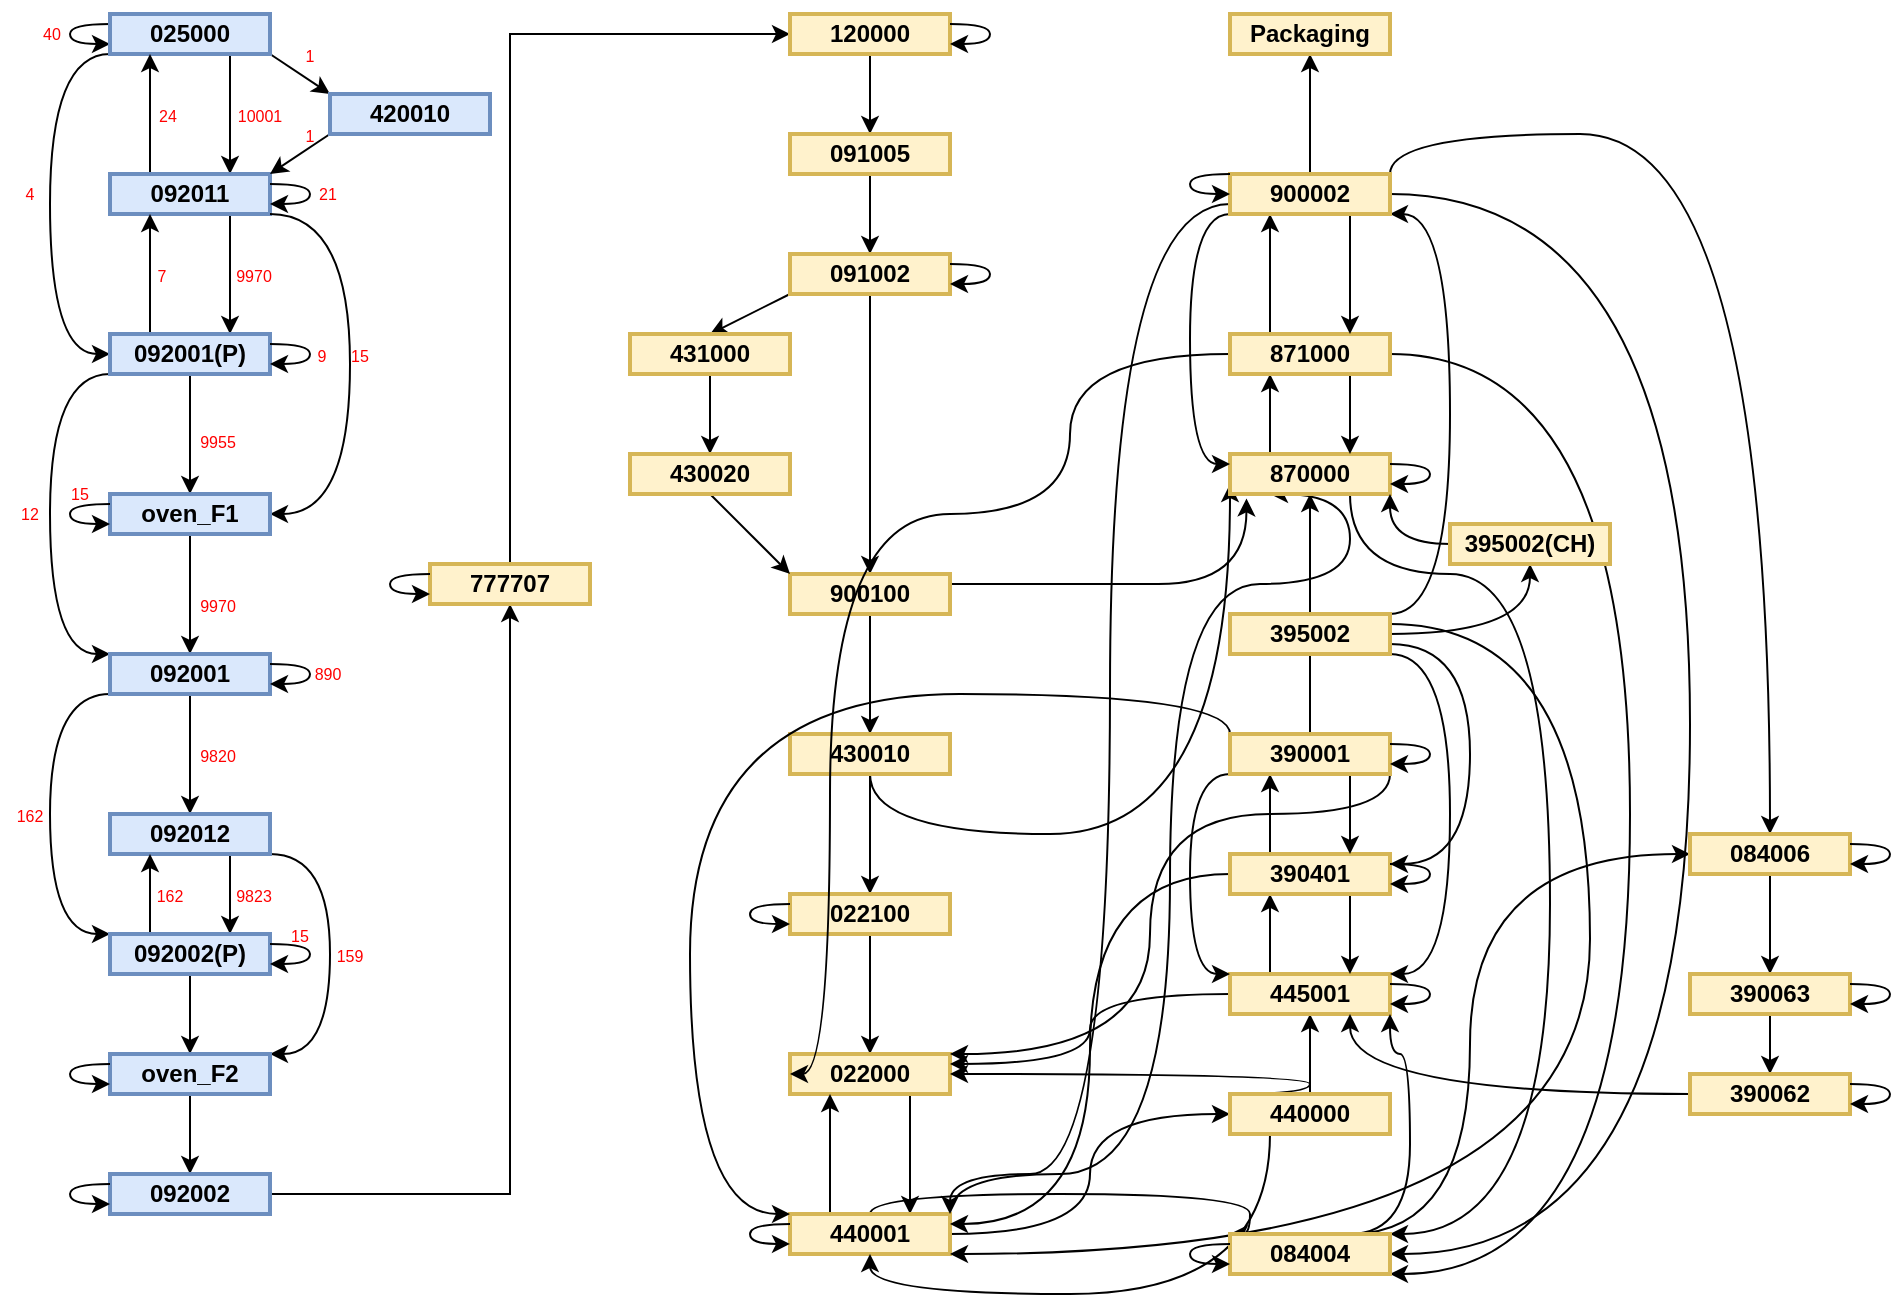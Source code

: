 <mxfile version="16.6.7" type="github">
  <diagram name="Page-1" id="42789a77-a242-8287-6e28-9cd8cfd52e62">
    <mxGraphModel dx="981" dy="508" grid="1" gridSize="10" guides="1" tooltips="1" connect="1" arrows="1" fold="1" page="1" pageScale="1" pageWidth="1100" pageHeight="850" background="none" math="0" shadow="0">
      <root>
        <mxCell id="0" />
        <mxCell id="1" parent="0" />
        <mxCell id="kYnOUyKq17uiCrWHGg6R-2" style="edgeStyle=orthogonalEdgeStyle;rounded=0;orthogonalLoop=1;jettySize=auto;html=1;entryX=0.75;entryY=0;entryDx=0;entryDy=0;exitX=0.75;exitY=1;exitDx=0;exitDy=0;" edge="1" parent="1" source="kYnOUyKq17uiCrWHGg6R-1" target="kYnOUyKq17uiCrWHGg6R-3">
          <mxGeometry relative="1" as="geometry">
            <mxPoint x="110" y="240" as="targetPoint" />
          </mxGeometry>
        </mxCell>
        <mxCell id="kYnOUyKq17uiCrWHGg6R-13" style="rounded=0;orthogonalLoop=1;jettySize=auto;html=1;exitX=1;exitY=1;exitDx=0;exitDy=0;entryX=0;entryY=0;entryDx=0;entryDy=0;" edge="1" parent="1" source="kYnOUyKq17uiCrWHGg6R-1" target="kYnOUyKq17uiCrWHGg6R-12">
          <mxGeometry relative="1" as="geometry" />
        </mxCell>
        <mxCell id="kYnOUyKq17uiCrWHGg6R-69" style="rounded=0;orthogonalLoop=1;jettySize=auto;html=1;strokeWidth=1;exitX=0;exitY=0.25;exitDx=0;exitDy=0;entryX=0;entryY=0.75;entryDx=0;entryDy=0;edgeStyle=orthogonalEdgeStyle;curved=1;" edge="1" parent="1" source="kYnOUyKq17uiCrWHGg6R-1" target="kYnOUyKq17uiCrWHGg6R-1">
          <mxGeometry relative="1" as="geometry">
            <mxPoint x="30" y="160" as="targetPoint" />
            <Array as="points">
              <mxPoint x="60" y="145" />
              <mxPoint x="60" y="155" />
            </Array>
          </mxGeometry>
        </mxCell>
        <mxCell id="kYnOUyKq17uiCrWHGg6R-75" style="edgeStyle=orthogonalEdgeStyle;rounded=0;orthogonalLoop=1;jettySize=auto;html=1;entryX=0;entryY=0.5;entryDx=0;entryDy=0;strokeWidth=1;curved=1;" edge="1" parent="1" source="kYnOUyKq17uiCrWHGg6R-1" target="kYnOUyKq17uiCrWHGg6R-4">
          <mxGeometry relative="1" as="geometry">
            <Array as="points">
              <mxPoint x="50" y="160" />
              <mxPoint x="50" y="310" />
            </Array>
          </mxGeometry>
        </mxCell>
        <mxCell id="kYnOUyKq17uiCrWHGg6R-1" value="&lt;b&gt;025000&lt;/b&gt;" style="rounded=0;whiteSpace=wrap;html=1;fillColor=#dae8fc;strokeColor=#6c8ebf;strokeWidth=2;" vertex="1" parent="1">
          <mxGeometry x="80" y="140" width="80" height="20" as="geometry" />
        </mxCell>
        <mxCell id="kYnOUyKq17uiCrWHGg6R-5" style="edgeStyle=orthogonalEdgeStyle;rounded=0;orthogonalLoop=1;jettySize=auto;html=1;exitX=0.75;exitY=1;exitDx=0;exitDy=0;entryX=0.75;entryY=0;entryDx=0;entryDy=0;" edge="1" parent="1" source="kYnOUyKq17uiCrWHGg6R-3" target="kYnOUyKq17uiCrWHGg6R-4">
          <mxGeometry relative="1" as="geometry" />
        </mxCell>
        <mxCell id="kYnOUyKq17uiCrWHGg6R-76" style="edgeStyle=orthogonalEdgeStyle;curved=1;rounded=0;orthogonalLoop=1;jettySize=auto;html=1;entryX=0.25;entryY=1;entryDx=0;entryDy=0;strokeWidth=1;exitX=0.25;exitY=0;exitDx=0;exitDy=0;" edge="1" parent="1" source="kYnOUyKq17uiCrWHGg6R-3" target="kYnOUyKq17uiCrWHGg6R-1">
          <mxGeometry relative="1" as="geometry" />
        </mxCell>
        <mxCell id="kYnOUyKq17uiCrWHGg6R-3" value="&lt;b&gt;092011&lt;/b&gt;" style="rounded=0;whiteSpace=wrap;html=1;fillColor=#dae8fc;strokeColor=#6c8ebf;strokeWidth=2;" vertex="1" parent="1">
          <mxGeometry x="80" y="220" width="80" height="20" as="geometry" />
        </mxCell>
        <mxCell id="kYnOUyKq17uiCrWHGg6R-15" style="edgeStyle=none;rounded=0;orthogonalLoop=1;jettySize=auto;html=1;exitX=0.5;exitY=1;exitDx=0;exitDy=0;entryX=0.5;entryY=0;entryDx=0;entryDy=0;" edge="1" parent="1" source="kYnOUyKq17uiCrWHGg6R-4" target="kYnOUyKq17uiCrWHGg6R-6">
          <mxGeometry relative="1" as="geometry" />
        </mxCell>
        <mxCell id="kYnOUyKq17uiCrWHGg6R-77" style="edgeStyle=orthogonalEdgeStyle;curved=1;rounded=0;orthogonalLoop=1;jettySize=auto;html=1;entryX=1;entryY=0.5;entryDx=0;entryDy=0;strokeWidth=1;exitX=1;exitY=1;exitDx=0;exitDy=0;" edge="1" parent="1" source="kYnOUyKq17uiCrWHGg6R-3" target="kYnOUyKq17uiCrWHGg6R-6">
          <mxGeometry relative="1" as="geometry">
            <mxPoint x="150" y="240" as="sourcePoint" />
            <Array as="points">
              <mxPoint x="200" y="240" />
              <mxPoint x="200" y="390" />
            </Array>
          </mxGeometry>
        </mxCell>
        <mxCell id="kYnOUyKq17uiCrWHGg6R-80" style="edgeStyle=orthogonalEdgeStyle;curved=1;rounded=0;orthogonalLoop=1;jettySize=auto;html=1;entryX=0.25;entryY=1;entryDx=0;entryDy=0;strokeWidth=1;exitX=0.25;exitY=0;exitDx=0;exitDy=0;" edge="1" parent="1" source="kYnOUyKq17uiCrWHGg6R-4" target="kYnOUyKq17uiCrWHGg6R-3">
          <mxGeometry relative="1" as="geometry" />
        </mxCell>
        <mxCell id="kYnOUyKq17uiCrWHGg6R-81" style="edgeStyle=orthogonalEdgeStyle;curved=1;rounded=0;orthogonalLoop=1;jettySize=auto;html=1;entryX=0;entryY=0;entryDx=0;entryDy=0;strokeWidth=1;exitX=0;exitY=1;exitDx=0;exitDy=0;" edge="1" parent="1" source="kYnOUyKq17uiCrWHGg6R-4" target="kYnOUyKq17uiCrWHGg6R-7">
          <mxGeometry relative="1" as="geometry">
            <Array as="points">
              <mxPoint x="50" y="320" />
              <mxPoint x="50" y="460" />
            </Array>
          </mxGeometry>
        </mxCell>
        <mxCell id="kYnOUyKq17uiCrWHGg6R-4" value="&lt;b&gt;092001(P)&lt;/b&gt;" style="rounded=0;whiteSpace=wrap;html=1;fillColor=#dae8fc;strokeColor=#6c8ebf;strokeWidth=2;" vertex="1" parent="1">
          <mxGeometry x="80" y="300" width="80" height="20" as="geometry" />
        </mxCell>
        <mxCell id="kYnOUyKq17uiCrWHGg6R-16" style="edgeStyle=none;rounded=0;orthogonalLoop=1;jettySize=auto;html=1;exitX=0.5;exitY=1;exitDx=0;exitDy=0;entryX=0.5;entryY=0;entryDx=0;entryDy=0;" edge="1" parent="1" source="kYnOUyKq17uiCrWHGg6R-6" target="kYnOUyKq17uiCrWHGg6R-7">
          <mxGeometry relative="1" as="geometry" />
        </mxCell>
        <mxCell id="kYnOUyKq17uiCrWHGg6R-6" value="&lt;b&gt;oven_F1&lt;/b&gt;" style="rounded=0;whiteSpace=wrap;html=1;fillColor=#dae8fc;strokeColor=#6c8ebf;strokeWidth=2;" vertex="1" parent="1">
          <mxGeometry x="80" y="380" width="80" height="20" as="geometry" />
        </mxCell>
        <mxCell id="kYnOUyKq17uiCrWHGg6R-17" style="edgeStyle=elbowEdgeStyle;rounded=0;orthogonalLoop=1;jettySize=auto;html=1;exitX=0.5;exitY=1;exitDx=0;exitDy=0;entryX=0.5;entryY=0;entryDx=0;entryDy=0;" edge="1" parent="1" source="kYnOUyKq17uiCrWHGg6R-7" target="kYnOUyKq17uiCrWHGg6R-8">
          <mxGeometry relative="1" as="geometry" />
        </mxCell>
        <mxCell id="kYnOUyKq17uiCrWHGg6R-85" style="edgeStyle=orthogonalEdgeStyle;curved=1;rounded=0;orthogonalLoop=1;jettySize=auto;html=1;entryX=0;entryY=0;entryDx=0;entryDy=0;strokeWidth=1;exitX=0;exitY=1;exitDx=0;exitDy=0;" edge="1" parent="1" source="kYnOUyKq17uiCrWHGg6R-7" target="kYnOUyKq17uiCrWHGg6R-9">
          <mxGeometry relative="1" as="geometry">
            <Array as="points">
              <mxPoint x="50" y="480" />
              <mxPoint x="50" y="600" />
            </Array>
          </mxGeometry>
        </mxCell>
        <mxCell id="kYnOUyKq17uiCrWHGg6R-7" value="&lt;b&gt;092001&lt;/b&gt;" style="rounded=0;whiteSpace=wrap;html=1;fillColor=#dae8fc;strokeColor=#6c8ebf;strokeWidth=2;" vertex="1" parent="1">
          <mxGeometry x="80" y="460" width="80" height="20" as="geometry" />
        </mxCell>
        <mxCell id="kYnOUyKq17uiCrWHGg6R-19" style="edgeStyle=elbowEdgeStyle;rounded=0;orthogonalLoop=1;jettySize=auto;html=1;entryX=0.75;entryY=0;entryDx=0;entryDy=0;exitX=0.75;exitY=1;exitDx=0;exitDy=0;" edge="1" parent="1" source="kYnOUyKq17uiCrWHGg6R-8" target="kYnOUyKq17uiCrWHGg6R-9">
          <mxGeometry relative="1" as="geometry" />
        </mxCell>
        <mxCell id="kYnOUyKq17uiCrWHGg6R-86" style="edgeStyle=orthogonalEdgeStyle;curved=1;rounded=0;orthogonalLoop=1;jettySize=auto;html=1;entryX=1;entryY=0;entryDx=0;entryDy=0;strokeWidth=1;exitX=1;exitY=1;exitDx=0;exitDy=0;" edge="1" parent="1" source="kYnOUyKq17uiCrWHGg6R-8" target="kYnOUyKq17uiCrWHGg6R-10">
          <mxGeometry relative="1" as="geometry">
            <Array as="points">
              <mxPoint x="190" y="560" />
              <mxPoint x="190" y="660" />
            </Array>
          </mxGeometry>
        </mxCell>
        <mxCell id="kYnOUyKq17uiCrWHGg6R-8" value="&lt;b&gt;092012&lt;/b&gt;" style="rounded=0;whiteSpace=wrap;html=1;fillColor=#dae8fc;strokeColor=#6c8ebf;strokeWidth=2;" vertex="1" parent="1">
          <mxGeometry x="80" y="540" width="80" height="20" as="geometry" />
        </mxCell>
        <mxCell id="kYnOUyKq17uiCrWHGg6R-20" style="edgeStyle=elbowEdgeStyle;rounded=0;orthogonalLoop=1;jettySize=auto;html=1;entryX=0.5;entryY=0;entryDx=0;entryDy=0;" edge="1" parent="1" source="kYnOUyKq17uiCrWHGg6R-9" target="kYnOUyKq17uiCrWHGg6R-10">
          <mxGeometry relative="1" as="geometry" />
        </mxCell>
        <mxCell id="kYnOUyKq17uiCrWHGg6R-88" style="edgeStyle=orthogonalEdgeStyle;curved=1;rounded=0;orthogonalLoop=1;jettySize=auto;html=1;entryX=0.25;entryY=1;entryDx=0;entryDy=0;strokeWidth=1;exitX=0.25;exitY=0;exitDx=0;exitDy=0;" edge="1" parent="1" source="kYnOUyKq17uiCrWHGg6R-9" target="kYnOUyKq17uiCrWHGg6R-8">
          <mxGeometry relative="1" as="geometry" />
        </mxCell>
        <mxCell id="kYnOUyKq17uiCrWHGg6R-9" value="&lt;b&gt;092002(P)&lt;/b&gt;" style="rounded=0;whiteSpace=wrap;html=1;fillColor=#dae8fc;strokeColor=#6c8ebf;strokeWidth=2;" vertex="1" parent="1">
          <mxGeometry x="80" y="600" width="80" height="20" as="geometry" />
        </mxCell>
        <mxCell id="kYnOUyKq17uiCrWHGg6R-21" style="edgeStyle=elbowEdgeStyle;rounded=0;orthogonalLoop=1;jettySize=auto;html=1;entryX=0.5;entryY=0;entryDx=0;entryDy=0;" edge="1" parent="1" source="kYnOUyKq17uiCrWHGg6R-10" target="kYnOUyKq17uiCrWHGg6R-11">
          <mxGeometry relative="1" as="geometry" />
        </mxCell>
        <mxCell id="kYnOUyKq17uiCrWHGg6R-10" value="&lt;b&gt;oven_F2&lt;/b&gt;" style="rounded=0;whiteSpace=wrap;html=1;fillColor=#dae8fc;strokeColor=#6c8ebf;strokeWidth=2;" vertex="1" parent="1">
          <mxGeometry x="80" y="660" width="80" height="20" as="geometry" />
        </mxCell>
        <mxCell id="kYnOUyKq17uiCrWHGg6R-23" style="edgeStyle=orthogonalEdgeStyle;rounded=0;orthogonalLoop=1;jettySize=auto;html=1;entryX=0.5;entryY=1;entryDx=0;entryDy=0;elbow=vertical;" edge="1" parent="1" source="kYnOUyKq17uiCrWHGg6R-11" target="kYnOUyKq17uiCrWHGg6R-22">
          <mxGeometry relative="1" as="geometry" />
        </mxCell>
        <mxCell id="kYnOUyKq17uiCrWHGg6R-11" value="&lt;b&gt;092002&lt;/b&gt;" style="rounded=0;whiteSpace=wrap;html=1;fillColor=#dae8fc;strokeColor=#6c8ebf;strokeWidth=2;" vertex="1" parent="1">
          <mxGeometry x="80" y="720" width="80" height="20" as="geometry" />
        </mxCell>
        <mxCell id="kYnOUyKq17uiCrWHGg6R-14" style="edgeStyle=none;rounded=0;orthogonalLoop=1;jettySize=auto;html=1;exitX=0;exitY=1;exitDx=0;exitDy=0;entryX=1;entryY=0;entryDx=0;entryDy=0;" edge="1" parent="1" source="kYnOUyKq17uiCrWHGg6R-12" target="kYnOUyKq17uiCrWHGg6R-3">
          <mxGeometry relative="1" as="geometry" />
        </mxCell>
        <mxCell id="kYnOUyKq17uiCrWHGg6R-12" value="&lt;b&gt;420010&lt;/b&gt;" style="rounded=0;whiteSpace=wrap;html=1;fillColor=#dae8fc;strokeColor=#6c8ebf;strokeWidth=2;" vertex="1" parent="1">
          <mxGeometry x="190" y="180" width="80" height="20" as="geometry" />
        </mxCell>
        <mxCell id="kYnOUyKq17uiCrWHGg6R-40" style="edgeStyle=orthogonalEdgeStyle;rounded=0;orthogonalLoop=1;jettySize=auto;html=1;entryX=0;entryY=0.5;entryDx=0;entryDy=0;exitX=0.5;exitY=0;exitDx=0;exitDy=0;" edge="1" parent="1" source="kYnOUyKq17uiCrWHGg6R-22" target="kYnOUyKq17uiCrWHGg6R-25">
          <mxGeometry relative="1" as="geometry" />
        </mxCell>
        <mxCell id="kYnOUyKq17uiCrWHGg6R-22" value="&lt;b&gt;777707&lt;/b&gt;" style="rounded=0;whiteSpace=wrap;html=1;fillColor=#fff2cc;strokeColor=#d6b656;strokeWidth=2;" vertex="1" parent="1">
          <mxGeometry x="240" y="415" width="80" height="20" as="geometry" />
        </mxCell>
        <mxCell id="kYnOUyKq17uiCrWHGg6R-39" style="edgeStyle=none;rounded=0;orthogonalLoop=1;jettySize=auto;html=1;entryX=0.5;entryY=0;entryDx=0;entryDy=0;elbow=vertical;" edge="1" parent="1" source="kYnOUyKq17uiCrWHGg6R-25" target="kYnOUyKq17uiCrWHGg6R-27">
          <mxGeometry relative="1" as="geometry" />
        </mxCell>
        <mxCell id="kYnOUyKq17uiCrWHGg6R-25" value="&lt;b&gt;120000&lt;/b&gt;" style="rounded=0;whiteSpace=wrap;html=1;fillColor=#fff2cc;strokeColor=#d6b656;strokeWidth=2;" vertex="1" parent="1">
          <mxGeometry x="420" y="140" width="80" height="20" as="geometry" />
        </mxCell>
        <mxCell id="kYnOUyKq17uiCrWHGg6R-38" style="edgeStyle=none;rounded=0;orthogonalLoop=1;jettySize=auto;html=1;entryX=0.5;entryY=0;entryDx=0;entryDy=0;elbow=vertical;" edge="1" parent="1" source="kYnOUyKq17uiCrWHGg6R-27" target="kYnOUyKq17uiCrWHGg6R-28">
          <mxGeometry relative="1" as="geometry" />
        </mxCell>
        <mxCell id="kYnOUyKq17uiCrWHGg6R-27" value="&lt;b&gt;091005&lt;/b&gt;" style="rounded=0;whiteSpace=wrap;html=1;fillColor=#fff2cc;strokeColor=#d6b656;strokeWidth=2;" vertex="1" parent="1">
          <mxGeometry x="420" y="200" width="80" height="20" as="geometry" />
        </mxCell>
        <mxCell id="kYnOUyKq17uiCrWHGg6R-35" style="edgeStyle=none;rounded=0;orthogonalLoop=1;jettySize=auto;html=1;entryX=0.5;entryY=0;entryDx=0;entryDy=0;elbow=vertical;exitX=0;exitY=1;exitDx=0;exitDy=0;" edge="1" parent="1" source="kYnOUyKq17uiCrWHGg6R-28" target="kYnOUyKq17uiCrWHGg6R-30">
          <mxGeometry relative="1" as="geometry" />
        </mxCell>
        <mxCell id="kYnOUyKq17uiCrWHGg6R-37" style="edgeStyle=none;rounded=0;orthogonalLoop=1;jettySize=auto;html=1;entryX=0.5;entryY=0;entryDx=0;entryDy=0;elbow=vertical;" edge="1" parent="1" source="kYnOUyKq17uiCrWHGg6R-28" target="kYnOUyKq17uiCrWHGg6R-29">
          <mxGeometry relative="1" as="geometry" />
        </mxCell>
        <mxCell id="kYnOUyKq17uiCrWHGg6R-28" value="&lt;b&gt;091002&lt;/b&gt;" style="rounded=0;whiteSpace=wrap;html=1;fillColor=#fff2cc;strokeColor=#d6b656;strokeWidth=2;" vertex="1" parent="1">
          <mxGeometry x="420" y="260" width="80" height="20" as="geometry" />
        </mxCell>
        <mxCell id="kYnOUyKq17uiCrWHGg6R-42" style="rounded=0;orthogonalLoop=1;jettySize=auto;html=1;entryX=0.5;entryY=0;entryDx=0;entryDy=0;" edge="1" parent="1" source="kYnOUyKq17uiCrWHGg6R-29" target="kYnOUyKq17uiCrWHGg6R-41">
          <mxGeometry relative="1" as="geometry" />
        </mxCell>
        <mxCell id="kYnOUyKq17uiCrWHGg6R-95" style="edgeStyle=orthogonalEdgeStyle;curved=1;rounded=0;orthogonalLoop=1;jettySize=auto;html=1;entryX=0.103;entryY=1.11;entryDx=0;entryDy=0;strokeWidth=1;entryPerimeter=0;exitX=1;exitY=0.25;exitDx=0;exitDy=0;" edge="1" parent="1" source="kYnOUyKq17uiCrWHGg6R-29" target="kYnOUyKq17uiCrWHGg6R-60">
          <mxGeometry relative="1" as="geometry">
            <mxPoint x="560" y="450" as="sourcePoint" />
            <Array as="points">
              <mxPoint x="560" y="425" />
              <mxPoint x="688" y="425" />
            </Array>
          </mxGeometry>
        </mxCell>
        <mxCell id="kYnOUyKq17uiCrWHGg6R-29" value="&lt;b&gt;900100&lt;/b&gt;" style="rounded=0;whiteSpace=wrap;html=1;fillColor=#fff2cc;strokeColor=#d6b656;strokeWidth=2;" vertex="1" parent="1">
          <mxGeometry x="420" y="420" width="80" height="20" as="geometry" />
        </mxCell>
        <mxCell id="kYnOUyKq17uiCrWHGg6R-33" style="edgeStyle=orthogonalEdgeStyle;rounded=0;orthogonalLoop=1;jettySize=auto;html=1;entryX=0.5;entryY=0;entryDx=0;entryDy=0;elbow=vertical;" edge="1" parent="1" source="kYnOUyKq17uiCrWHGg6R-30" target="kYnOUyKq17uiCrWHGg6R-31">
          <mxGeometry relative="1" as="geometry" />
        </mxCell>
        <mxCell id="kYnOUyKq17uiCrWHGg6R-30" value="&lt;b&gt;431000&lt;/b&gt;" style="rounded=0;whiteSpace=wrap;html=1;fillColor=#fff2cc;strokeColor=#d6b656;strokeWidth=2;" vertex="1" parent="1">
          <mxGeometry x="340" y="300" width="80" height="20" as="geometry" />
        </mxCell>
        <mxCell id="kYnOUyKq17uiCrWHGg6R-34" style="rounded=0;orthogonalLoop=1;jettySize=auto;html=1;entryX=0;entryY=0;entryDx=0;entryDy=0;elbow=vertical;exitX=0.5;exitY=1;exitDx=0;exitDy=0;" edge="1" parent="1" source="kYnOUyKq17uiCrWHGg6R-31" target="kYnOUyKq17uiCrWHGg6R-29">
          <mxGeometry relative="1" as="geometry" />
        </mxCell>
        <mxCell id="kYnOUyKq17uiCrWHGg6R-44" style="rounded=0;orthogonalLoop=1;jettySize=auto;html=1;entryX=0.5;entryY=0;entryDx=0;entryDy=0;exitX=0.5;exitY=1;exitDx=0;exitDy=0;" edge="1" parent="1" source="kYnOUyKq17uiCrWHGg6R-41" target="kYnOUyKq17uiCrWHGg6R-43">
          <mxGeometry relative="1" as="geometry" />
        </mxCell>
        <mxCell id="kYnOUyKq17uiCrWHGg6R-96" style="edgeStyle=orthogonalEdgeStyle;curved=1;rounded=0;orthogonalLoop=1;jettySize=auto;html=1;entryX=0;entryY=0.75;entryDx=0;entryDy=0;strokeWidth=1;" edge="1" parent="1" source="kYnOUyKq17uiCrWHGg6R-41" target="kYnOUyKq17uiCrWHGg6R-60">
          <mxGeometry relative="1" as="geometry">
            <Array as="points">
              <mxPoint x="640" y="550" />
              <mxPoint x="640" y="375" />
            </Array>
          </mxGeometry>
        </mxCell>
        <mxCell id="kYnOUyKq17uiCrWHGg6R-41" value="&lt;b&gt;430010&lt;/b&gt;" style="rounded=0;whiteSpace=wrap;html=1;fillColor=#fff2cc;strokeColor=#d6b656;strokeWidth=2;" vertex="1" parent="1">
          <mxGeometry x="420" y="500" width="80" height="20" as="geometry" />
        </mxCell>
        <mxCell id="kYnOUyKq17uiCrWHGg6R-46" style="edgeStyle=orthogonalEdgeStyle;rounded=0;orthogonalLoop=1;jettySize=auto;html=1;entryX=0.5;entryY=0;entryDx=0;entryDy=0;exitX=0.5;exitY=1;exitDx=0;exitDy=0;" edge="1" parent="1" source="kYnOUyKq17uiCrWHGg6R-43" target="kYnOUyKq17uiCrWHGg6R-45">
          <mxGeometry relative="1" as="geometry" />
        </mxCell>
        <mxCell id="kYnOUyKq17uiCrWHGg6R-43" value="&lt;b&gt;022100&lt;/b&gt;" style="rounded=0;whiteSpace=wrap;html=1;fillColor=#fff2cc;strokeColor=#d6b656;strokeWidth=2;" vertex="1" parent="1">
          <mxGeometry x="420" y="580" width="80" height="20" as="geometry" />
        </mxCell>
        <mxCell id="kYnOUyKq17uiCrWHGg6R-48" style="edgeStyle=orthogonalEdgeStyle;rounded=0;orthogonalLoop=1;jettySize=auto;html=1;entryX=0.75;entryY=0;entryDx=0;entryDy=0;exitX=0.75;exitY=1;exitDx=0;exitDy=0;" edge="1" parent="1" source="kYnOUyKq17uiCrWHGg6R-45" target="kYnOUyKq17uiCrWHGg6R-47">
          <mxGeometry relative="1" as="geometry" />
        </mxCell>
        <mxCell id="kYnOUyKq17uiCrWHGg6R-45" value="&lt;b&gt;022000&lt;/b&gt;" style="rounded=0;whiteSpace=wrap;html=1;fillColor=#fff2cc;strokeColor=#d6b656;strokeWidth=2;" vertex="1" parent="1">
          <mxGeometry x="420" y="660" width="80" height="20" as="geometry" />
        </mxCell>
        <mxCell id="kYnOUyKq17uiCrWHGg6R-50" style="edgeStyle=orthogonalEdgeStyle;rounded=0;orthogonalLoop=1;jettySize=auto;html=1;entryX=0;entryY=0.5;entryDx=0;entryDy=0;curved=1;" edge="1" parent="1" source="kYnOUyKq17uiCrWHGg6R-47" target="kYnOUyKq17uiCrWHGg6R-49">
          <mxGeometry relative="1" as="geometry" />
        </mxCell>
        <mxCell id="kYnOUyKq17uiCrWHGg6R-98" style="edgeStyle=orthogonalEdgeStyle;curved=1;rounded=0;orthogonalLoop=1;jettySize=auto;html=1;strokeWidth=1;exitX=0.25;exitY=0;exitDx=0;exitDy=0;entryX=0.25;entryY=1;entryDx=0;entryDy=0;" edge="1" parent="1" source="kYnOUyKq17uiCrWHGg6R-47" target="kYnOUyKq17uiCrWHGg6R-45">
          <mxGeometry relative="1" as="geometry" />
        </mxCell>
        <mxCell id="kYnOUyKq17uiCrWHGg6R-99" style="edgeStyle=orthogonalEdgeStyle;curved=1;rounded=0;orthogonalLoop=1;jettySize=auto;html=1;exitX=1;exitY=0;exitDx=0;exitDy=0;entryX=0.25;entryY=1;entryDx=0;entryDy=0;strokeWidth=1;" edge="1" parent="1" source="kYnOUyKq17uiCrWHGg6R-47" target="kYnOUyKq17uiCrWHGg6R-60">
          <mxGeometry relative="1" as="geometry">
            <Array as="points">
              <mxPoint x="610" y="720" />
              <mxPoint x="610" y="425" />
              <mxPoint x="700" y="425" />
            </Array>
          </mxGeometry>
        </mxCell>
        <mxCell id="kYnOUyKq17uiCrWHGg6R-101" style="edgeStyle=orthogonalEdgeStyle;curved=1;rounded=0;orthogonalLoop=1;jettySize=auto;html=1;entryX=0;entryY=0;entryDx=0;entryDy=0;strokeWidth=1;" edge="1" parent="1" source="kYnOUyKq17uiCrWHGg6R-47" target="kYnOUyKq17uiCrWHGg6R-100">
          <mxGeometry relative="1" as="geometry">
            <Array as="points">
              <mxPoint x="650" y="730" />
              <mxPoint x="650" y="750" />
            </Array>
          </mxGeometry>
        </mxCell>
        <mxCell id="kYnOUyKq17uiCrWHGg6R-47" value="&lt;b&gt;440001&lt;/b&gt;" style="rounded=0;whiteSpace=wrap;html=1;fillColor=#fff2cc;strokeColor=#d6b656;strokeWidth=2;" vertex="1" parent="1">
          <mxGeometry x="420" y="740" width="80" height="20" as="geometry" />
        </mxCell>
        <mxCell id="kYnOUyKq17uiCrWHGg6R-53" style="edgeStyle=none;rounded=0;orthogonalLoop=1;jettySize=auto;html=1;" edge="1" parent="1" source="kYnOUyKq17uiCrWHGg6R-49" target="kYnOUyKq17uiCrWHGg6R-52">
          <mxGeometry relative="1" as="geometry" />
        </mxCell>
        <mxCell id="kYnOUyKq17uiCrWHGg6R-105" style="edgeStyle=orthogonalEdgeStyle;curved=1;rounded=0;orthogonalLoop=1;jettySize=auto;html=1;entryX=0.5;entryY=1;entryDx=0;entryDy=0;strokeWidth=1;exitX=0.25;exitY=1;exitDx=0;exitDy=0;" edge="1" parent="1" source="kYnOUyKq17uiCrWHGg6R-49" target="kYnOUyKq17uiCrWHGg6R-47">
          <mxGeometry relative="1" as="geometry" />
        </mxCell>
        <mxCell id="kYnOUyKq17uiCrWHGg6R-106" style="edgeStyle=orthogonalEdgeStyle;curved=1;rounded=0;orthogonalLoop=1;jettySize=auto;html=1;exitX=0;exitY=0;exitDx=0;exitDy=0;entryX=1;entryY=0.5;entryDx=0;entryDy=0;strokeWidth=1;" edge="1" parent="1" source="kYnOUyKq17uiCrWHGg6R-49" target="kYnOUyKq17uiCrWHGg6R-45">
          <mxGeometry relative="1" as="geometry">
            <Array as="points">
              <mxPoint x="680" y="670" />
            </Array>
          </mxGeometry>
        </mxCell>
        <mxCell id="kYnOUyKq17uiCrWHGg6R-49" value="&lt;b&gt;440000&lt;/b&gt;" style="rounded=0;whiteSpace=wrap;html=1;fillColor=#fff2cc;strokeColor=#d6b656;strokeWidth=2;" vertex="1" parent="1">
          <mxGeometry x="640" y="680" width="80" height="20" as="geometry" />
        </mxCell>
        <mxCell id="kYnOUyKq17uiCrWHGg6R-55" style="edgeStyle=none;rounded=0;orthogonalLoop=1;jettySize=auto;html=1;entryX=0.25;entryY=1;entryDx=0;entryDy=0;exitX=0.25;exitY=0;exitDx=0;exitDy=0;" edge="1" parent="1" source="kYnOUyKq17uiCrWHGg6R-52" target="kYnOUyKq17uiCrWHGg6R-54">
          <mxGeometry relative="1" as="geometry" />
        </mxCell>
        <mxCell id="kYnOUyKq17uiCrWHGg6R-107" style="edgeStyle=orthogonalEdgeStyle;curved=1;rounded=0;orthogonalLoop=1;jettySize=auto;html=1;entryX=1;entryY=0.25;entryDx=0;entryDy=0;strokeWidth=1;" edge="1" parent="1" source="kYnOUyKq17uiCrWHGg6R-52" target="kYnOUyKq17uiCrWHGg6R-45">
          <mxGeometry relative="1" as="geometry" />
        </mxCell>
        <mxCell id="kYnOUyKq17uiCrWHGg6R-52" value="&lt;b&gt;445001&lt;/b&gt;" style="rounded=0;whiteSpace=wrap;html=1;fillColor=#fff2cc;strokeColor=#d6b656;strokeWidth=2;" vertex="1" parent="1">
          <mxGeometry x="640" y="620" width="80" height="20" as="geometry" />
        </mxCell>
        <mxCell id="kYnOUyKq17uiCrWHGg6R-58" style="edgeStyle=none;rounded=0;orthogonalLoop=1;jettySize=auto;html=1;entryX=0.25;entryY=1;entryDx=0;entryDy=0;exitX=0.25;exitY=0;exitDx=0;exitDy=0;" edge="1" parent="1" source="kYnOUyKq17uiCrWHGg6R-54" target="kYnOUyKq17uiCrWHGg6R-56">
          <mxGeometry relative="1" as="geometry" />
        </mxCell>
        <mxCell id="kYnOUyKq17uiCrWHGg6R-109" style="edgeStyle=orthogonalEdgeStyle;curved=1;rounded=0;orthogonalLoop=1;jettySize=auto;html=1;entryX=0.75;entryY=0;entryDx=0;entryDy=0;strokeWidth=1;exitX=0.75;exitY=1;exitDx=0;exitDy=0;" edge="1" parent="1" source="kYnOUyKq17uiCrWHGg6R-54" target="kYnOUyKq17uiCrWHGg6R-52">
          <mxGeometry relative="1" as="geometry" />
        </mxCell>
        <mxCell id="kYnOUyKq17uiCrWHGg6R-110" style="edgeStyle=orthogonalEdgeStyle;curved=1;rounded=0;orthogonalLoop=1;jettySize=auto;html=1;entryX=1;entryY=0.25;entryDx=0;entryDy=0;strokeWidth=1;" edge="1" parent="1" source="kYnOUyKq17uiCrWHGg6R-54" target="kYnOUyKq17uiCrWHGg6R-47">
          <mxGeometry relative="1" as="geometry" />
        </mxCell>
        <mxCell id="kYnOUyKq17uiCrWHGg6R-54" value="&lt;b&gt;390401&lt;/b&gt;" style="rounded=0;whiteSpace=wrap;html=1;fillColor=#fff2cc;strokeColor=#d6b656;strokeWidth=2;" vertex="1" parent="1">
          <mxGeometry x="640" y="560" width="80" height="20" as="geometry" />
        </mxCell>
        <mxCell id="kYnOUyKq17uiCrWHGg6R-59" style="edgeStyle=none;rounded=0;orthogonalLoop=1;jettySize=auto;html=1;entryX=0.5;entryY=0;entryDx=0;entryDy=0;" edge="1" parent="1" source="kYnOUyKq17uiCrWHGg6R-56" target="kYnOUyKq17uiCrWHGg6R-57">
          <mxGeometry relative="1" as="geometry" />
        </mxCell>
        <mxCell id="kYnOUyKq17uiCrWHGg6R-112" style="edgeStyle=orthogonalEdgeStyle;curved=1;rounded=0;orthogonalLoop=1;jettySize=auto;html=1;entryX=0.75;entryY=0;entryDx=0;entryDy=0;strokeWidth=1;exitX=0.75;exitY=1;exitDx=0;exitDy=0;" edge="1" parent="1" source="kYnOUyKq17uiCrWHGg6R-56" target="kYnOUyKq17uiCrWHGg6R-54">
          <mxGeometry relative="1" as="geometry" />
        </mxCell>
        <mxCell id="kYnOUyKq17uiCrWHGg6R-113" style="edgeStyle=orthogonalEdgeStyle;curved=1;rounded=0;orthogonalLoop=1;jettySize=auto;html=1;entryX=0;entryY=0;entryDx=0;entryDy=0;strokeWidth=1;exitX=0;exitY=1;exitDx=0;exitDy=0;" edge="1" parent="1" source="kYnOUyKq17uiCrWHGg6R-56" target="kYnOUyKq17uiCrWHGg6R-52">
          <mxGeometry relative="1" as="geometry">
            <Array as="points">
              <mxPoint x="620" y="520" />
              <mxPoint x="620" y="620" />
            </Array>
          </mxGeometry>
        </mxCell>
        <mxCell id="kYnOUyKq17uiCrWHGg6R-115" style="edgeStyle=orthogonalEdgeStyle;curved=1;rounded=0;orthogonalLoop=1;jettySize=auto;html=1;entryX=0;entryY=0;entryDx=0;entryDy=0;strokeWidth=1;exitX=0;exitY=0;exitDx=0;exitDy=0;" edge="1" parent="1" source="kYnOUyKq17uiCrWHGg6R-56" target="kYnOUyKq17uiCrWHGg6R-47">
          <mxGeometry relative="1" as="geometry">
            <Array as="points">
              <mxPoint x="640" y="480" />
              <mxPoint x="370" y="480" />
              <mxPoint x="370" y="740" />
            </Array>
          </mxGeometry>
        </mxCell>
        <mxCell id="kYnOUyKq17uiCrWHGg6R-116" style="edgeStyle=orthogonalEdgeStyle;curved=1;rounded=0;orthogonalLoop=1;jettySize=auto;html=1;entryX=1;entryY=0;entryDx=0;entryDy=0;strokeWidth=1;" edge="1" parent="1" source="kYnOUyKq17uiCrWHGg6R-56" target="kYnOUyKq17uiCrWHGg6R-45">
          <mxGeometry relative="1" as="geometry">
            <Array as="points">
              <mxPoint x="720" y="540" />
              <mxPoint x="600" y="540" />
              <mxPoint x="600" y="660" />
            </Array>
          </mxGeometry>
        </mxCell>
        <mxCell id="kYnOUyKq17uiCrWHGg6R-56" value="&lt;b&gt;390001&lt;/b&gt;" style="rounded=0;whiteSpace=wrap;html=1;fillColor=#fff2cc;strokeColor=#d6b656;strokeWidth=2;" vertex="1" parent="1">
          <mxGeometry x="640" y="500" width="80" height="20" as="geometry" />
        </mxCell>
        <mxCell id="kYnOUyKq17uiCrWHGg6R-62" style="edgeStyle=none;rounded=0;orthogonalLoop=1;jettySize=auto;html=1;entryX=0.5;entryY=1;entryDx=0;entryDy=0;" edge="1" parent="1" source="kYnOUyKq17uiCrWHGg6R-57" target="kYnOUyKq17uiCrWHGg6R-60">
          <mxGeometry relative="1" as="geometry" />
        </mxCell>
        <mxCell id="kYnOUyKq17uiCrWHGg6R-119" style="edgeStyle=orthogonalEdgeStyle;curved=1;rounded=0;orthogonalLoop=1;jettySize=auto;html=1;entryX=0.5;entryY=1;entryDx=0;entryDy=0;strokeWidth=1;" edge="1" parent="1" source="kYnOUyKq17uiCrWHGg6R-57" target="kYnOUyKq17uiCrWHGg6R-118">
          <mxGeometry relative="1" as="geometry" />
        </mxCell>
        <mxCell id="kYnOUyKq17uiCrWHGg6R-121" style="edgeStyle=orthogonalEdgeStyle;curved=1;rounded=0;orthogonalLoop=1;jettySize=auto;html=1;entryX=1;entryY=1;entryDx=0;entryDy=0;strokeWidth=1;exitX=1;exitY=0;exitDx=0;exitDy=0;" edge="1" parent="1" source="kYnOUyKq17uiCrWHGg6R-57" target="kYnOUyKq17uiCrWHGg6R-64">
          <mxGeometry relative="1" as="geometry">
            <Array as="points">
              <mxPoint x="750" y="440" />
              <mxPoint x="750" y="240" />
            </Array>
          </mxGeometry>
        </mxCell>
        <mxCell id="kYnOUyKq17uiCrWHGg6R-122" style="edgeStyle=orthogonalEdgeStyle;curved=1;rounded=0;orthogonalLoop=1;jettySize=auto;html=1;exitX=1;exitY=1;exitDx=0;exitDy=0;entryX=1;entryY=0;entryDx=0;entryDy=0;strokeWidth=1;" edge="1" parent="1" source="kYnOUyKq17uiCrWHGg6R-57" target="kYnOUyKq17uiCrWHGg6R-52">
          <mxGeometry relative="1" as="geometry">
            <Array as="points">
              <mxPoint x="750" y="460" />
              <mxPoint x="750" y="620" />
            </Array>
          </mxGeometry>
        </mxCell>
        <mxCell id="kYnOUyKq17uiCrWHGg6R-123" style="edgeStyle=orthogonalEdgeStyle;curved=1;rounded=0;orthogonalLoop=1;jettySize=auto;html=1;exitX=1;exitY=0.75;exitDx=0;exitDy=0;entryX=1;entryY=0.25;entryDx=0;entryDy=0;strokeWidth=1;" edge="1" parent="1" source="kYnOUyKq17uiCrWHGg6R-57" target="kYnOUyKq17uiCrWHGg6R-54">
          <mxGeometry relative="1" as="geometry">
            <Array as="points">
              <mxPoint x="760" y="455" />
              <mxPoint x="760" y="565" />
            </Array>
          </mxGeometry>
        </mxCell>
        <mxCell id="kYnOUyKq17uiCrWHGg6R-125" style="edgeStyle=orthogonalEdgeStyle;curved=1;rounded=0;orthogonalLoop=1;jettySize=auto;html=1;exitX=1;exitY=0.25;exitDx=0;exitDy=0;strokeWidth=1;entryX=1;entryY=1;entryDx=0;entryDy=0;" edge="1" parent="1" source="kYnOUyKq17uiCrWHGg6R-57" target="kYnOUyKq17uiCrWHGg6R-47">
          <mxGeometry relative="1" as="geometry">
            <mxPoint x="560" y="740" as="targetPoint" />
            <Array as="points">
              <mxPoint x="820" y="445" />
              <mxPoint x="820" y="760" />
            </Array>
          </mxGeometry>
        </mxCell>
        <mxCell id="kYnOUyKq17uiCrWHGg6R-57" value="&lt;b&gt;395002&lt;/b&gt;" style="rounded=0;whiteSpace=wrap;html=1;fillColor=#fff2cc;strokeColor=#d6b656;strokeWidth=2;" vertex="1" parent="1">
          <mxGeometry x="640" y="440" width="80" height="20" as="geometry" />
        </mxCell>
        <mxCell id="kYnOUyKq17uiCrWHGg6R-63" style="edgeStyle=none;rounded=0;orthogonalLoop=1;jettySize=auto;html=1;entryX=0.25;entryY=1;entryDx=0;entryDy=0;exitX=0.25;exitY=0;exitDx=0;exitDy=0;" edge="1" parent="1" source="kYnOUyKq17uiCrWHGg6R-60" target="kYnOUyKq17uiCrWHGg6R-61">
          <mxGeometry relative="1" as="geometry" />
        </mxCell>
        <mxCell id="kYnOUyKq17uiCrWHGg6R-126" style="edgeStyle=orthogonalEdgeStyle;curved=1;rounded=0;orthogonalLoop=1;jettySize=auto;html=1;entryX=0;entryY=0.5;entryDx=0;entryDy=0;strokeWidth=1;startArrow=none;exitX=0;exitY=0.5;exitDx=0;exitDy=0;" edge="1" parent="1" source="kYnOUyKq17uiCrWHGg6R-61" target="kYnOUyKq17uiCrWHGg6R-45">
          <mxGeometry relative="1" as="geometry">
            <Array as="points">
              <mxPoint x="560" y="310" />
              <mxPoint x="560" y="390" />
              <mxPoint x="440" y="390" />
              <mxPoint x="440" y="670" />
            </Array>
          </mxGeometry>
        </mxCell>
        <mxCell id="kYnOUyKq17uiCrWHGg6R-127" style="edgeStyle=orthogonalEdgeStyle;curved=1;rounded=0;orthogonalLoop=1;jettySize=auto;html=1;entryX=1;entryY=0;entryDx=0;entryDy=0;strokeWidth=1;exitX=0.75;exitY=1;exitDx=0;exitDy=0;" edge="1" parent="1" source="kYnOUyKq17uiCrWHGg6R-60" target="kYnOUyKq17uiCrWHGg6R-100">
          <mxGeometry relative="1" as="geometry">
            <Array as="points">
              <mxPoint x="700" y="420" />
              <mxPoint x="800" y="420" />
              <mxPoint x="800" y="750" />
            </Array>
          </mxGeometry>
        </mxCell>
        <mxCell id="kYnOUyKq17uiCrWHGg6R-60" value="&lt;b&gt;870000&lt;/b&gt;" style="rounded=0;whiteSpace=wrap;html=1;fillColor=#fff2cc;strokeColor=#d6b656;strokeWidth=2;" vertex="1" parent="1">
          <mxGeometry x="640" y="360" width="80" height="20" as="geometry" />
        </mxCell>
        <mxCell id="kYnOUyKq17uiCrWHGg6R-65" style="edgeStyle=none;rounded=0;orthogonalLoop=1;jettySize=auto;html=1;entryX=0.25;entryY=1;entryDx=0;entryDy=0;exitX=0.25;exitY=0;exitDx=0;exitDy=0;" edge="1" parent="1" source="kYnOUyKq17uiCrWHGg6R-61" target="kYnOUyKq17uiCrWHGg6R-64">
          <mxGeometry relative="1" as="geometry" />
        </mxCell>
        <mxCell id="kYnOUyKq17uiCrWHGg6R-129" style="edgeStyle=orthogonalEdgeStyle;curved=1;rounded=0;orthogonalLoop=1;jettySize=auto;html=1;entryX=0.75;entryY=0;entryDx=0;entryDy=0;strokeWidth=1;exitX=0.75;exitY=1;exitDx=0;exitDy=0;" edge="1" parent="1" source="kYnOUyKq17uiCrWHGg6R-61" target="kYnOUyKq17uiCrWHGg6R-60">
          <mxGeometry relative="1" as="geometry" />
        </mxCell>
        <mxCell id="kYnOUyKq17uiCrWHGg6R-130" style="edgeStyle=orthogonalEdgeStyle;curved=1;rounded=0;orthogonalLoop=1;jettySize=auto;html=1;entryX=1;entryY=1;entryDx=0;entryDy=0;strokeWidth=1;exitX=1;exitY=0.5;exitDx=0;exitDy=0;" edge="1" parent="1" source="kYnOUyKq17uiCrWHGg6R-61" target="kYnOUyKq17uiCrWHGg6R-100">
          <mxGeometry relative="1" as="geometry">
            <Array as="points">
              <mxPoint x="840" y="310" />
              <mxPoint x="840" y="770" />
            </Array>
          </mxGeometry>
        </mxCell>
        <mxCell id="kYnOUyKq17uiCrWHGg6R-61" value="&lt;b&gt;871000&lt;/b&gt;" style="rounded=0;whiteSpace=wrap;html=1;fillColor=#fff2cc;strokeColor=#d6b656;strokeWidth=2;" vertex="1" parent="1">
          <mxGeometry x="640" y="300" width="80" height="20" as="geometry" />
        </mxCell>
        <mxCell id="kYnOUyKq17uiCrWHGg6R-67" style="edgeStyle=none;rounded=0;orthogonalLoop=1;jettySize=auto;html=1;entryX=0.5;entryY=1;entryDx=0;entryDy=0;" edge="1" parent="1" source="kYnOUyKq17uiCrWHGg6R-64" target="kYnOUyKq17uiCrWHGg6R-66">
          <mxGeometry relative="1" as="geometry" />
        </mxCell>
        <mxCell id="kYnOUyKq17uiCrWHGg6R-132" style="edgeStyle=orthogonalEdgeStyle;curved=1;rounded=0;orthogonalLoop=1;jettySize=auto;html=1;entryX=0;entryY=0.25;entryDx=0;entryDy=0;strokeWidth=1;exitX=0;exitY=1;exitDx=0;exitDy=0;" edge="1" parent="1" source="kYnOUyKq17uiCrWHGg6R-64" target="kYnOUyKq17uiCrWHGg6R-60">
          <mxGeometry relative="1" as="geometry">
            <Array as="points">
              <mxPoint x="620" y="240" />
              <mxPoint x="620" y="365" />
            </Array>
          </mxGeometry>
        </mxCell>
        <mxCell id="kYnOUyKq17uiCrWHGg6R-133" style="edgeStyle=orthogonalEdgeStyle;curved=1;rounded=0;orthogonalLoop=1;jettySize=auto;html=1;entryX=0.75;entryY=0;entryDx=0;entryDy=0;strokeWidth=1;exitX=0.75;exitY=1;exitDx=0;exitDy=0;" edge="1" parent="1" source="kYnOUyKq17uiCrWHGg6R-64" target="kYnOUyKq17uiCrWHGg6R-61">
          <mxGeometry relative="1" as="geometry" />
        </mxCell>
        <mxCell id="kYnOUyKq17uiCrWHGg6R-134" style="edgeStyle=orthogonalEdgeStyle;curved=1;rounded=0;orthogonalLoop=1;jettySize=auto;html=1;entryX=1;entryY=0.5;entryDx=0;entryDy=0;strokeWidth=1;exitX=1;exitY=0.5;exitDx=0;exitDy=0;" edge="1" parent="1" source="kYnOUyKq17uiCrWHGg6R-64" target="kYnOUyKq17uiCrWHGg6R-100">
          <mxGeometry relative="1" as="geometry">
            <Array as="points">
              <mxPoint x="870" y="230" />
              <mxPoint x="870" y="760" />
            </Array>
          </mxGeometry>
        </mxCell>
        <mxCell id="kYnOUyKq17uiCrWHGg6R-138" style="edgeStyle=orthogonalEdgeStyle;curved=1;rounded=0;orthogonalLoop=1;jettySize=auto;html=1;exitX=1;exitY=0;exitDx=0;exitDy=0;strokeWidth=1;entryX=0.5;entryY=0;entryDx=0;entryDy=0;" edge="1" parent="1" source="kYnOUyKq17uiCrWHGg6R-64" target="kYnOUyKq17uiCrWHGg6R-135">
          <mxGeometry relative="1" as="geometry">
            <mxPoint x="910" y="540" as="targetPoint" />
          </mxGeometry>
        </mxCell>
        <mxCell id="kYnOUyKq17uiCrWHGg6R-139" style="edgeStyle=orthogonalEdgeStyle;curved=1;rounded=0;orthogonalLoop=1;jettySize=auto;html=1;exitX=0;exitY=0.75;exitDx=0;exitDy=0;entryX=1;entryY=0;entryDx=0;entryDy=0;strokeWidth=1;" edge="1" parent="1" source="kYnOUyKq17uiCrWHGg6R-64" target="kYnOUyKq17uiCrWHGg6R-47">
          <mxGeometry relative="1" as="geometry">
            <Array as="points">
              <mxPoint x="580" y="235" />
              <mxPoint x="580" y="720" />
            </Array>
          </mxGeometry>
        </mxCell>
        <mxCell id="kYnOUyKq17uiCrWHGg6R-64" value="&lt;b&gt;900002&lt;/b&gt;" style="rounded=0;whiteSpace=wrap;html=1;fillColor=#fff2cc;strokeColor=#d6b656;strokeWidth=2;" vertex="1" parent="1">
          <mxGeometry x="640" y="220" width="80" height="20" as="geometry" />
        </mxCell>
        <mxCell id="kYnOUyKq17uiCrWHGg6R-66" value="&lt;b&gt;Packaging&lt;/b&gt;" style="rounded=0;whiteSpace=wrap;html=1;fillColor=#fff2cc;strokeColor=#d6b656;strokeWidth=2;" vertex="1" parent="1">
          <mxGeometry x="640" y="140" width="80" height="20" as="geometry" />
        </mxCell>
        <mxCell id="kYnOUyKq17uiCrWHGg6R-68" style="edgeStyle=none;rounded=0;orthogonalLoop=1;jettySize=auto;html=1;entryX=0.5;entryY=0;entryDx=0;entryDy=0;strokeWidth=0;" edge="1" parent="1" source="kYnOUyKq17uiCrWHGg6R-1" target="kYnOUyKq17uiCrWHGg6R-1">
          <mxGeometry relative="1" as="geometry" />
        </mxCell>
        <mxCell id="kYnOUyKq17uiCrWHGg6R-78" style="rounded=0;orthogonalLoop=1;jettySize=auto;html=1;strokeWidth=1;edgeStyle=orthogonalEdgeStyle;curved=1;entryX=1;entryY=0.75;entryDx=0;entryDy=0;" edge="1" parent="1" target="kYnOUyKq17uiCrWHGg6R-3">
          <mxGeometry relative="1" as="geometry">
            <mxPoint x="160" y="230" as="targetPoint" />
            <mxPoint x="160" y="225" as="sourcePoint" />
            <Array as="points">
              <mxPoint x="180" y="225" />
              <mxPoint x="180" y="235" />
            </Array>
          </mxGeometry>
        </mxCell>
        <mxCell id="kYnOUyKq17uiCrWHGg6R-79" style="rounded=0;orthogonalLoop=1;jettySize=auto;html=1;strokeWidth=1;edgeStyle=orthogonalEdgeStyle;curved=1;exitX=1;exitY=0.25;exitDx=0;exitDy=0;entryX=1;entryY=0.75;entryDx=0;entryDy=0;" edge="1" parent="1" source="kYnOUyKq17uiCrWHGg6R-4" target="kYnOUyKq17uiCrWHGg6R-4">
          <mxGeometry relative="1" as="geometry">
            <mxPoint x="160" y="315" as="targetPoint" />
            <mxPoint x="160" y="305" as="sourcePoint" />
            <Array as="points">
              <mxPoint x="180" y="305" />
              <mxPoint x="180" y="315" />
            </Array>
          </mxGeometry>
        </mxCell>
        <mxCell id="kYnOUyKq17uiCrWHGg6R-83" style="rounded=0;orthogonalLoop=1;jettySize=auto;html=1;strokeWidth=1;exitX=0;exitY=0.25;exitDx=0;exitDy=0;entryX=0;entryY=0.75;entryDx=0;entryDy=0;edgeStyle=orthogonalEdgeStyle;curved=1;" edge="1" parent="1" source="kYnOUyKq17uiCrWHGg6R-6" target="kYnOUyKq17uiCrWHGg6R-6">
          <mxGeometry relative="1" as="geometry">
            <mxPoint x="80" y="395" as="targetPoint" />
            <mxPoint x="80" y="385" as="sourcePoint" />
            <Array as="points">
              <mxPoint x="60" y="385" />
              <mxPoint x="60" y="395" />
            </Array>
          </mxGeometry>
        </mxCell>
        <mxCell id="kYnOUyKq17uiCrWHGg6R-84" style="rounded=0;orthogonalLoop=1;jettySize=auto;html=1;strokeWidth=1;edgeStyle=orthogonalEdgeStyle;curved=1;entryX=1;entryY=0.75;entryDx=0;entryDy=0;exitX=1;exitY=0.25;exitDx=0;exitDy=0;" edge="1" parent="1" source="kYnOUyKq17uiCrWHGg6R-7" target="kYnOUyKq17uiCrWHGg6R-7">
          <mxGeometry relative="1" as="geometry">
            <mxPoint x="160" y="475" as="targetPoint" />
            <mxPoint x="160" y="465" as="sourcePoint" />
            <Array as="points">
              <mxPoint x="180" y="465" />
              <mxPoint x="180" y="475" />
            </Array>
          </mxGeometry>
        </mxCell>
        <mxCell id="kYnOUyKq17uiCrWHGg6R-87" style="rounded=0;orthogonalLoop=1;jettySize=auto;html=1;strokeWidth=1;edgeStyle=orthogonalEdgeStyle;curved=1;exitX=1;exitY=0.25;exitDx=0;exitDy=0;entryX=1;entryY=0.75;entryDx=0;entryDy=0;" edge="1" parent="1" source="kYnOUyKq17uiCrWHGg6R-9" target="kYnOUyKq17uiCrWHGg6R-9">
          <mxGeometry relative="1" as="geometry">
            <mxPoint x="160" y="615" as="targetPoint" />
            <mxPoint x="160" y="605" as="sourcePoint" />
            <Array as="points">
              <mxPoint x="180" y="605" />
              <mxPoint x="180" y="615" />
            </Array>
          </mxGeometry>
        </mxCell>
        <mxCell id="kYnOUyKq17uiCrWHGg6R-89" style="rounded=0;orthogonalLoop=1;jettySize=auto;html=1;strokeWidth=1;exitX=0;exitY=0.25;exitDx=0;exitDy=0;entryX=0;entryY=0.75;entryDx=0;entryDy=0;edgeStyle=orthogonalEdgeStyle;curved=1;" edge="1" parent="1" source="kYnOUyKq17uiCrWHGg6R-10" target="kYnOUyKq17uiCrWHGg6R-10">
          <mxGeometry relative="1" as="geometry">
            <mxPoint x="80" y="675" as="targetPoint" />
            <mxPoint x="80" y="665" as="sourcePoint" />
            <Array as="points">
              <mxPoint x="60" y="665" />
              <mxPoint x="60" y="675" />
            </Array>
          </mxGeometry>
        </mxCell>
        <mxCell id="kYnOUyKq17uiCrWHGg6R-90" style="rounded=0;orthogonalLoop=1;jettySize=auto;html=1;strokeWidth=1;exitX=0;exitY=0.25;exitDx=0;exitDy=0;entryX=0;entryY=0.75;entryDx=0;entryDy=0;edgeStyle=orthogonalEdgeStyle;curved=1;" edge="1" parent="1" source="kYnOUyKq17uiCrWHGg6R-11" target="kYnOUyKq17uiCrWHGg6R-11">
          <mxGeometry relative="1" as="geometry">
            <mxPoint x="80" y="735" as="targetPoint" />
            <mxPoint x="80" y="725" as="sourcePoint" />
            <Array as="points">
              <mxPoint x="60" y="725" />
              <mxPoint x="60" y="735" />
            </Array>
          </mxGeometry>
        </mxCell>
        <mxCell id="kYnOUyKq17uiCrWHGg6R-91" style="rounded=0;orthogonalLoop=1;jettySize=auto;html=1;strokeWidth=1;exitX=0;exitY=0.25;exitDx=0;exitDy=0;entryX=0;entryY=0.75;entryDx=0;entryDy=0;edgeStyle=orthogonalEdgeStyle;curved=1;" edge="1" parent="1">
          <mxGeometry relative="1" as="geometry">
            <mxPoint x="240" y="430" as="targetPoint" />
            <mxPoint x="240" y="420" as="sourcePoint" />
            <Array as="points">
              <mxPoint x="220" y="420" />
              <mxPoint x="220" y="430" />
            </Array>
          </mxGeometry>
        </mxCell>
        <mxCell id="kYnOUyKq17uiCrWHGg6R-93" style="rounded=0;orthogonalLoop=1;jettySize=auto;html=1;strokeWidth=1;edgeStyle=orthogonalEdgeStyle;curved=1;entryX=1;entryY=0.75;entryDx=0;entryDy=0;" edge="1" parent="1">
          <mxGeometry relative="1" as="geometry">
            <mxPoint x="500" y="155" as="targetPoint" />
            <mxPoint x="500" y="145" as="sourcePoint" />
            <Array as="points">
              <mxPoint x="520" y="145" />
              <mxPoint x="520" y="155" />
            </Array>
          </mxGeometry>
        </mxCell>
        <mxCell id="kYnOUyKq17uiCrWHGg6R-97" style="rounded=0;orthogonalLoop=1;jettySize=auto;html=1;strokeWidth=1;exitX=0;exitY=0.25;exitDx=0;exitDy=0;entryX=0;entryY=0.75;entryDx=0;entryDy=0;edgeStyle=orthogonalEdgeStyle;curved=1;" edge="1" parent="1">
          <mxGeometry relative="1" as="geometry">
            <mxPoint x="420" y="595" as="targetPoint" />
            <mxPoint x="420" y="585" as="sourcePoint" />
            <Array as="points">
              <mxPoint x="400" y="585" />
              <mxPoint x="400" y="595" />
            </Array>
          </mxGeometry>
        </mxCell>
        <mxCell id="kYnOUyKq17uiCrWHGg6R-143" style="edgeStyle=orthogonalEdgeStyle;curved=1;rounded=0;orthogonalLoop=1;jettySize=auto;html=1;entryX=0;entryY=0.5;entryDx=0;entryDy=0;strokeWidth=1;exitX=0.75;exitY=0;exitDx=0;exitDy=0;" edge="1" parent="1" source="kYnOUyKq17uiCrWHGg6R-100" target="kYnOUyKq17uiCrWHGg6R-135">
          <mxGeometry relative="1" as="geometry">
            <Array as="points">
              <mxPoint x="760" y="750" />
              <mxPoint x="760" y="560" />
            </Array>
          </mxGeometry>
        </mxCell>
        <mxCell id="kYnOUyKq17uiCrWHGg6R-144" style="edgeStyle=orthogonalEdgeStyle;curved=1;rounded=0;orthogonalLoop=1;jettySize=auto;html=1;exitX=0.75;exitY=0;exitDx=0;exitDy=0;strokeWidth=1;" edge="1" parent="1" source="kYnOUyKq17uiCrWHGg6R-100">
          <mxGeometry relative="1" as="geometry">
            <mxPoint x="720" y="640" as="targetPoint" />
            <Array as="points">
              <mxPoint x="730" y="750" />
              <mxPoint x="730" y="660" />
              <mxPoint x="720" y="660" />
            </Array>
          </mxGeometry>
        </mxCell>
        <mxCell id="kYnOUyKq17uiCrWHGg6R-100" value="&lt;b&gt;084004&lt;/b&gt;" style="rounded=0;whiteSpace=wrap;html=1;fillColor=#fff2cc;strokeColor=#d6b656;strokeWidth=2;" vertex="1" parent="1">
          <mxGeometry x="640" y="750" width="80" height="20" as="geometry" />
        </mxCell>
        <mxCell id="kYnOUyKq17uiCrWHGg6R-102" style="rounded=0;orthogonalLoop=1;jettySize=auto;html=1;strokeWidth=1;exitX=0;exitY=0.25;exitDx=0;exitDy=0;entryX=0;entryY=0.75;entryDx=0;entryDy=0;edgeStyle=orthogonalEdgeStyle;curved=1;" edge="1" parent="1">
          <mxGeometry relative="1" as="geometry">
            <mxPoint x="420" y="754.99" as="targetPoint" />
            <mxPoint x="420" y="744.99" as="sourcePoint" />
            <Array as="points">
              <mxPoint x="400" y="744.99" />
              <mxPoint x="400" y="754.99" />
            </Array>
          </mxGeometry>
        </mxCell>
        <mxCell id="kYnOUyKq17uiCrWHGg6R-108" style="rounded=0;orthogonalLoop=1;jettySize=auto;html=1;strokeWidth=1;edgeStyle=orthogonalEdgeStyle;curved=1;entryX=1;entryY=0.75;entryDx=0;entryDy=0;" edge="1" parent="1">
          <mxGeometry relative="1" as="geometry">
            <mxPoint x="720" y="634.98" as="targetPoint" />
            <mxPoint x="720" y="624.98" as="sourcePoint" />
            <Array as="points">
              <mxPoint x="740" y="624.98" />
              <mxPoint x="740" y="634.98" />
            </Array>
          </mxGeometry>
        </mxCell>
        <mxCell id="kYnOUyKq17uiCrWHGg6R-111" style="rounded=0;orthogonalLoop=1;jettySize=auto;html=1;strokeWidth=1;edgeStyle=orthogonalEdgeStyle;curved=1;entryX=1;entryY=0.75;entryDx=0;entryDy=0;" edge="1" parent="1">
          <mxGeometry relative="1" as="geometry">
            <mxPoint x="720" y="574.97" as="targetPoint" />
            <mxPoint x="720" y="564.97" as="sourcePoint" />
            <Array as="points">
              <mxPoint x="740" y="564.97" />
              <mxPoint x="740" y="574.97" />
            </Array>
          </mxGeometry>
        </mxCell>
        <mxCell id="kYnOUyKq17uiCrWHGg6R-117" style="rounded=0;orthogonalLoop=1;jettySize=auto;html=1;strokeWidth=1;edgeStyle=orthogonalEdgeStyle;curved=1;entryX=1;entryY=0.75;entryDx=0;entryDy=0;" edge="1" parent="1">
          <mxGeometry relative="1" as="geometry">
            <mxPoint x="720" y="514.97" as="targetPoint" />
            <mxPoint x="720" y="504.97" as="sourcePoint" />
            <Array as="points">
              <mxPoint x="740" y="504.97" />
              <mxPoint x="740" y="514.97" />
            </Array>
          </mxGeometry>
        </mxCell>
        <mxCell id="kYnOUyKq17uiCrWHGg6R-141" style="edgeStyle=orthogonalEdgeStyle;curved=1;rounded=0;orthogonalLoop=1;jettySize=auto;html=1;entryX=1;entryY=1;entryDx=0;entryDy=0;strokeWidth=1;" edge="1" parent="1" source="kYnOUyKq17uiCrWHGg6R-118" target="kYnOUyKq17uiCrWHGg6R-60">
          <mxGeometry relative="1" as="geometry" />
        </mxCell>
        <mxCell id="kYnOUyKq17uiCrWHGg6R-118" value="&lt;b&gt;395002(CH)&lt;/b&gt;" style="rounded=0;whiteSpace=wrap;html=1;fillColor=#fff2cc;strokeColor=#d6b656;strokeWidth=2;" vertex="1" parent="1">
          <mxGeometry x="750" y="395" width="80" height="20" as="geometry" />
        </mxCell>
        <mxCell id="kYnOUyKq17uiCrWHGg6R-128" style="rounded=0;orthogonalLoop=1;jettySize=auto;html=1;strokeWidth=1;edgeStyle=orthogonalEdgeStyle;curved=1;entryX=1;entryY=0.75;entryDx=0;entryDy=0;" edge="1" parent="1">
          <mxGeometry relative="1" as="geometry">
            <mxPoint x="720" y="374.99" as="targetPoint" />
            <mxPoint x="720" y="364.99" as="sourcePoint" />
            <Array as="points">
              <mxPoint x="740" y="364.99" />
              <mxPoint x="740" y="374.99" />
            </Array>
          </mxGeometry>
        </mxCell>
        <mxCell id="kYnOUyKq17uiCrWHGg6R-145" style="edgeStyle=orthogonalEdgeStyle;curved=1;rounded=0;orthogonalLoop=1;jettySize=auto;html=1;entryX=0.5;entryY=0;entryDx=0;entryDy=0;strokeWidth=1;" edge="1" parent="1" source="kYnOUyKq17uiCrWHGg6R-135" target="kYnOUyKq17uiCrWHGg6R-136">
          <mxGeometry relative="1" as="geometry" />
        </mxCell>
        <mxCell id="kYnOUyKq17uiCrWHGg6R-135" value="&lt;b&gt;084006&lt;/b&gt;" style="rounded=0;whiteSpace=wrap;html=1;fillColor=#fff2cc;strokeColor=#d6b656;strokeWidth=2;" vertex="1" parent="1">
          <mxGeometry x="870" y="550" width="80" height="20" as="geometry" />
        </mxCell>
        <mxCell id="kYnOUyKq17uiCrWHGg6R-148" style="edgeStyle=orthogonalEdgeStyle;curved=1;rounded=0;orthogonalLoop=1;jettySize=auto;html=1;entryX=0.5;entryY=0;entryDx=0;entryDy=0;strokeWidth=1;" edge="1" parent="1" source="kYnOUyKq17uiCrWHGg6R-136" target="kYnOUyKq17uiCrWHGg6R-137">
          <mxGeometry relative="1" as="geometry" />
        </mxCell>
        <mxCell id="kYnOUyKq17uiCrWHGg6R-136" value="&lt;b&gt;390063&lt;/b&gt;" style="rounded=0;whiteSpace=wrap;html=1;fillColor=#fff2cc;strokeColor=#d6b656;strokeWidth=2;" vertex="1" parent="1">
          <mxGeometry x="870" y="620" width="80" height="20" as="geometry" />
        </mxCell>
        <mxCell id="kYnOUyKq17uiCrWHGg6R-150" style="edgeStyle=orthogonalEdgeStyle;curved=1;rounded=0;orthogonalLoop=1;jettySize=auto;html=1;entryX=0.75;entryY=1;entryDx=0;entryDy=0;strokeWidth=1;" edge="1" parent="1" source="kYnOUyKq17uiCrWHGg6R-137" target="kYnOUyKq17uiCrWHGg6R-52">
          <mxGeometry relative="1" as="geometry" />
        </mxCell>
        <mxCell id="kYnOUyKq17uiCrWHGg6R-137" value="&lt;b&gt;390062&lt;/b&gt;" style="rounded=0;whiteSpace=wrap;html=1;fillColor=#fff2cc;strokeColor=#d6b656;strokeWidth=2;" vertex="1" parent="1">
          <mxGeometry x="870" y="670" width="80" height="20" as="geometry" />
        </mxCell>
        <mxCell id="kYnOUyKq17uiCrWHGg6R-140" style="rounded=0;orthogonalLoop=1;jettySize=auto;html=1;strokeWidth=1;exitX=0;exitY=0.25;exitDx=0;exitDy=0;entryX=0;entryY=0.75;entryDx=0;entryDy=0;edgeStyle=orthogonalEdgeStyle;curved=1;" edge="1" parent="1">
          <mxGeometry relative="1" as="geometry">
            <mxPoint x="640" y="230" as="targetPoint" />
            <mxPoint x="640" y="220" as="sourcePoint" />
            <Array as="points">
              <mxPoint x="620" y="220.01" />
              <mxPoint x="620" y="230.01" />
            </Array>
          </mxGeometry>
        </mxCell>
        <mxCell id="kYnOUyKq17uiCrWHGg6R-142" style="rounded=0;orthogonalLoop=1;jettySize=auto;html=1;strokeWidth=1;exitX=0;exitY=0.25;exitDx=0;exitDy=0;entryX=0;entryY=0.75;entryDx=0;entryDy=0;edgeStyle=orthogonalEdgeStyle;curved=1;" edge="1" parent="1">
          <mxGeometry relative="1" as="geometry">
            <mxPoint x="640" y="765" as="targetPoint" />
            <mxPoint x="640" y="755" as="sourcePoint" />
            <Array as="points">
              <mxPoint x="620" y="755" />
              <mxPoint x="620" y="765" />
            </Array>
          </mxGeometry>
        </mxCell>
        <mxCell id="kYnOUyKq17uiCrWHGg6R-146" style="rounded=0;orthogonalLoop=1;jettySize=auto;html=1;strokeWidth=1;edgeStyle=orthogonalEdgeStyle;curved=1;entryX=1;entryY=0.75;entryDx=0;entryDy=0;" edge="1" parent="1">
          <mxGeometry relative="1" as="geometry">
            <mxPoint x="950" y="564.98" as="targetPoint" />
            <mxPoint x="950" y="554.98" as="sourcePoint" />
            <Array as="points">
              <mxPoint x="970" y="554.98" />
              <mxPoint x="970" y="564.98" />
            </Array>
          </mxGeometry>
        </mxCell>
        <mxCell id="kYnOUyKq17uiCrWHGg6R-147" style="rounded=0;orthogonalLoop=1;jettySize=auto;html=1;strokeWidth=1;edgeStyle=orthogonalEdgeStyle;curved=1;entryX=1;entryY=0.75;entryDx=0;entryDy=0;" edge="1" parent="1">
          <mxGeometry relative="1" as="geometry">
            <mxPoint x="950" y="634.98" as="targetPoint" />
            <mxPoint x="950" y="624.98" as="sourcePoint" />
            <Array as="points">
              <mxPoint x="970" y="624.98" />
              <mxPoint x="970" y="634.98" />
            </Array>
          </mxGeometry>
        </mxCell>
        <mxCell id="kYnOUyKq17uiCrWHGg6R-149" style="rounded=0;orthogonalLoop=1;jettySize=auto;html=1;strokeWidth=1;edgeStyle=orthogonalEdgeStyle;curved=1;entryX=1;entryY=0.75;entryDx=0;entryDy=0;" edge="1" parent="1">
          <mxGeometry relative="1" as="geometry">
            <mxPoint x="950" y="684.98" as="targetPoint" />
            <mxPoint x="950" y="674.98" as="sourcePoint" />
            <Array as="points">
              <mxPoint x="970" y="674.98" />
              <mxPoint x="970" y="684.98" />
            </Array>
          </mxGeometry>
        </mxCell>
        <mxCell id="kYnOUyKq17uiCrWHGg6R-152" style="rounded=0;orthogonalLoop=1;jettySize=auto;html=1;strokeWidth=1;edgeStyle=orthogonalEdgeStyle;curved=1;entryX=1;entryY=0.75;entryDx=0;entryDy=0;" edge="1" parent="1">
          <mxGeometry relative="1" as="geometry">
            <mxPoint x="500" y="274.99" as="targetPoint" />
            <mxPoint x="500" y="264.99" as="sourcePoint" />
            <Array as="points">
              <mxPoint x="520" y="264.99" />
              <mxPoint x="520" y="274.99" />
            </Array>
          </mxGeometry>
        </mxCell>
        <mxCell id="kYnOUyKq17uiCrWHGg6R-31" value="&lt;b&gt;430020&lt;/b&gt;" style="rounded=0;whiteSpace=wrap;html=1;fillColor=#fff2cc;strokeColor=#d6b656;strokeWidth=2;" vertex="1" parent="1">
          <mxGeometry x="340" y="360" width="80" height="20" as="geometry" />
        </mxCell>
        <mxCell id="kYnOUyKq17uiCrWHGg6R-158" value="&lt;font color=&quot;#ff0000&quot; style=&quot;font-size: 8px&quot;&gt;1&lt;/font&gt;" style="text;html=1;strokeColor=none;fillColor=none;align=center;verticalAlign=middle;whiteSpace=wrap;rounded=0;" vertex="1" parent="1">
          <mxGeometry x="170" y="190" width="20" height="20" as="geometry" />
        </mxCell>
        <mxCell id="kYnOUyKq17uiCrWHGg6R-159" value="&lt;font color=&quot;#ff0000&quot; style=&quot;font-size: 8px&quot;&gt;10001&lt;/font&gt;" style="text;html=1;strokeColor=none;fillColor=none;align=center;verticalAlign=middle;whiteSpace=wrap;rounded=0;" vertex="1" parent="1">
          <mxGeometry x="140" y="180" width="30" height="20" as="geometry" />
        </mxCell>
        <mxCell id="kYnOUyKq17uiCrWHGg6R-162" value="&lt;font color=&quot;#ff0000&quot; style=&quot;font-size: 8px&quot;&gt;1&lt;/font&gt;" style="text;html=1;strokeColor=none;fillColor=none;align=center;verticalAlign=middle;whiteSpace=wrap;rounded=0;" vertex="1" parent="1">
          <mxGeometry x="170" y="150" width="20" height="20" as="geometry" />
        </mxCell>
        <mxCell id="kYnOUyKq17uiCrWHGg6R-164" value="&lt;font color=&quot;#ff0000&quot; style=&quot;font-size: 8px&quot;&gt;40&lt;/font&gt;" style="text;html=1;strokeColor=none;fillColor=none;align=center;verticalAlign=middle;whiteSpace=wrap;rounded=0;" vertex="1" parent="1">
          <mxGeometry x="36" y="139" width="30" height="20" as="geometry" />
        </mxCell>
        <mxCell id="kYnOUyKq17uiCrWHGg6R-165" value="&lt;font color=&quot;#ff0000&quot; style=&quot;font-size: 8px&quot;&gt;24&lt;/font&gt;" style="text;html=1;strokeColor=none;fillColor=none;align=center;verticalAlign=middle;whiteSpace=wrap;rounded=0;" vertex="1" parent="1">
          <mxGeometry x="94" y="180" width="30" height="20" as="geometry" />
        </mxCell>
        <mxCell id="kYnOUyKq17uiCrWHGg6R-166" value="&lt;font color=&quot;#ff0000&quot; style=&quot;font-size: 8px&quot;&gt;21&lt;/font&gt;" style="text;html=1;strokeColor=none;fillColor=none;align=center;verticalAlign=middle;whiteSpace=wrap;rounded=0;" vertex="1" parent="1">
          <mxGeometry x="174" y="219" width="30" height="20" as="geometry" />
        </mxCell>
        <mxCell id="kYnOUyKq17uiCrWHGg6R-167" value="&lt;font color=&quot;#ff0000&quot; style=&quot;font-size: 8px&quot;&gt;9970&lt;/font&gt;" style="text;html=1;strokeColor=none;fillColor=none;align=center;verticalAlign=middle;whiteSpace=wrap;rounded=0;" vertex="1" parent="1">
          <mxGeometry x="137" y="260" width="30" height="20" as="geometry" />
        </mxCell>
        <mxCell id="kYnOUyKq17uiCrWHGg6R-168" value="&lt;font color=&quot;#ff0000&quot; style=&quot;font-size: 8px&quot;&gt;7&lt;/font&gt;" style="text;html=1;strokeColor=none;fillColor=none;align=center;verticalAlign=middle;whiteSpace=wrap;rounded=0;" vertex="1" parent="1">
          <mxGeometry x="91" y="260" width="30" height="20" as="geometry" />
        </mxCell>
        <mxCell id="kYnOUyKq17uiCrWHGg6R-169" value="&lt;font color=&quot;#ff0000&quot; style=&quot;font-size: 8px&quot;&gt;9&lt;/font&gt;" style="text;html=1;strokeColor=none;fillColor=none;align=center;verticalAlign=middle;whiteSpace=wrap;rounded=0;" vertex="1" parent="1">
          <mxGeometry x="171" y="300" width="30" height="20" as="geometry" />
        </mxCell>
        <mxCell id="kYnOUyKq17uiCrWHGg6R-170" value="&lt;font color=&quot;#ff0000&quot; style=&quot;font-size: 8px&quot;&gt;4&lt;/font&gt;" style="text;html=1;strokeColor=none;fillColor=none;align=center;verticalAlign=middle;whiteSpace=wrap;rounded=0;" vertex="1" parent="1">
          <mxGeometry x="25" y="219" width="30" height="20" as="geometry" />
        </mxCell>
        <mxCell id="kYnOUyKq17uiCrWHGg6R-171" value="&lt;font color=&quot;#ff0000&quot; style=&quot;font-size: 8px&quot;&gt;9955&lt;/font&gt;" style="text;html=1;strokeColor=none;fillColor=none;align=center;verticalAlign=middle;whiteSpace=wrap;rounded=0;" vertex="1" parent="1">
          <mxGeometry x="119" y="343" width="30" height="20" as="geometry" />
        </mxCell>
        <mxCell id="kYnOUyKq17uiCrWHGg6R-172" value="&lt;font color=&quot;#ff0000&quot; style=&quot;font-size: 8px&quot;&gt;15&lt;/font&gt;" style="text;html=1;strokeColor=none;fillColor=none;align=center;verticalAlign=middle;whiteSpace=wrap;rounded=0;" vertex="1" parent="1">
          <mxGeometry x="50" y="369" width="30" height="20" as="geometry" />
        </mxCell>
        <mxCell id="kYnOUyKq17uiCrWHGg6R-173" value="&lt;font color=&quot;#ff0000&quot; style=&quot;font-size: 8px&quot;&gt;12&lt;/font&gt;" style="text;html=1;strokeColor=none;fillColor=none;align=center;verticalAlign=middle;whiteSpace=wrap;rounded=0;" vertex="1" parent="1">
          <mxGeometry x="25" y="379" width="30" height="20" as="geometry" />
        </mxCell>
        <mxCell id="kYnOUyKq17uiCrWHGg6R-174" value="&lt;font color=&quot;#ff0000&quot; style=&quot;font-size: 8px&quot;&gt;9970&lt;/font&gt;" style="text;html=1;strokeColor=none;fillColor=none;align=center;verticalAlign=middle;whiteSpace=wrap;rounded=0;" vertex="1" parent="1">
          <mxGeometry x="119" y="425" width="30" height="20" as="geometry" />
        </mxCell>
        <mxCell id="kYnOUyKq17uiCrWHGg6R-175" value="&lt;font color=&quot;#ff0000&quot; style=&quot;font-size: 8px&quot;&gt;9820&lt;/font&gt;" style="text;html=1;strokeColor=none;fillColor=none;align=center;verticalAlign=middle;whiteSpace=wrap;rounded=0;" vertex="1" parent="1">
          <mxGeometry x="119" y="500" width="30" height="20" as="geometry" />
        </mxCell>
        <mxCell id="kYnOUyKq17uiCrWHGg6R-176" value="&lt;font color=&quot;#ff0000&quot; style=&quot;font-size: 8px&quot;&gt;9823&lt;/font&gt;" style="text;html=1;strokeColor=none;fillColor=none;align=center;verticalAlign=middle;whiteSpace=wrap;rounded=0;" vertex="1" parent="1">
          <mxGeometry x="137" y="570" width="30" height="20" as="geometry" />
        </mxCell>
        <mxCell id="kYnOUyKq17uiCrWHGg6R-177" value="&lt;font color=&quot;#ff0000&quot; style=&quot;font-size: 8px&quot;&gt;162&lt;/font&gt;" style="text;html=1;strokeColor=none;fillColor=none;align=center;verticalAlign=middle;whiteSpace=wrap;rounded=0;" vertex="1" parent="1">
          <mxGeometry x="95" y="570" width="30" height="20" as="geometry" />
        </mxCell>
        <mxCell id="kYnOUyKq17uiCrWHGg6R-178" value="&lt;font color=&quot;#ff0000&quot; style=&quot;font-size: 8px&quot;&gt;15&lt;/font&gt;" style="text;html=1;strokeColor=none;fillColor=none;align=center;verticalAlign=middle;whiteSpace=wrap;rounded=0;" vertex="1" parent="1">
          <mxGeometry x="160" y="590" width="30" height="20" as="geometry" />
        </mxCell>
        <mxCell id="kYnOUyKq17uiCrWHGg6R-180" value="&lt;font color=&quot;#ff0000&quot; style=&quot;font-size: 8px&quot;&gt;159&lt;/font&gt;" style="text;html=1;strokeColor=none;fillColor=none;align=center;verticalAlign=middle;whiteSpace=wrap;rounded=0;" vertex="1" parent="1">
          <mxGeometry x="185" y="600" width="30" height="20" as="geometry" />
        </mxCell>
        <mxCell id="kYnOUyKq17uiCrWHGg6R-181" value="&lt;font color=&quot;#ff0000&quot; style=&quot;font-size: 8px&quot;&gt;890&lt;/font&gt;" style="text;html=1;strokeColor=none;fillColor=none;align=center;verticalAlign=middle;whiteSpace=wrap;rounded=0;" vertex="1" parent="1">
          <mxGeometry x="174" y="459" width="30" height="20" as="geometry" />
        </mxCell>
        <mxCell id="kYnOUyKq17uiCrWHGg6R-182" value="&lt;font color=&quot;#ff0000&quot; style=&quot;font-size: 8px&quot;&gt;162&lt;/font&gt;" style="text;html=1;strokeColor=none;fillColor=none;align=center;verticalAlign=middle;whiteSpace=wrap;rounded=0;" vertex="1" parent="1">
          <mxGeometry x="25" y="530" width="30" height="20" as="geometry" />
        </mxCell>
        <mxCell id="kYnOUyKq17uiCrWHGg6R-183" value="&lt;font color=&quot;#ff0000&quot; style=&quot;font-size: 8px&quot;&gt;15&lt;/font&gt;" style="text;html=1;strokeColor=none;fillColor=none;align=center;verticalAlign=middle;whiteSpace=wrap;rounded=0;" vertex="1" parent="1">
          <mxGeometry x="190" y="300" width="30" height="20" as="geometry" />
        </mxCell>
      </root>
    </mxGraphModel>
  </diagram>
</mxfile>
